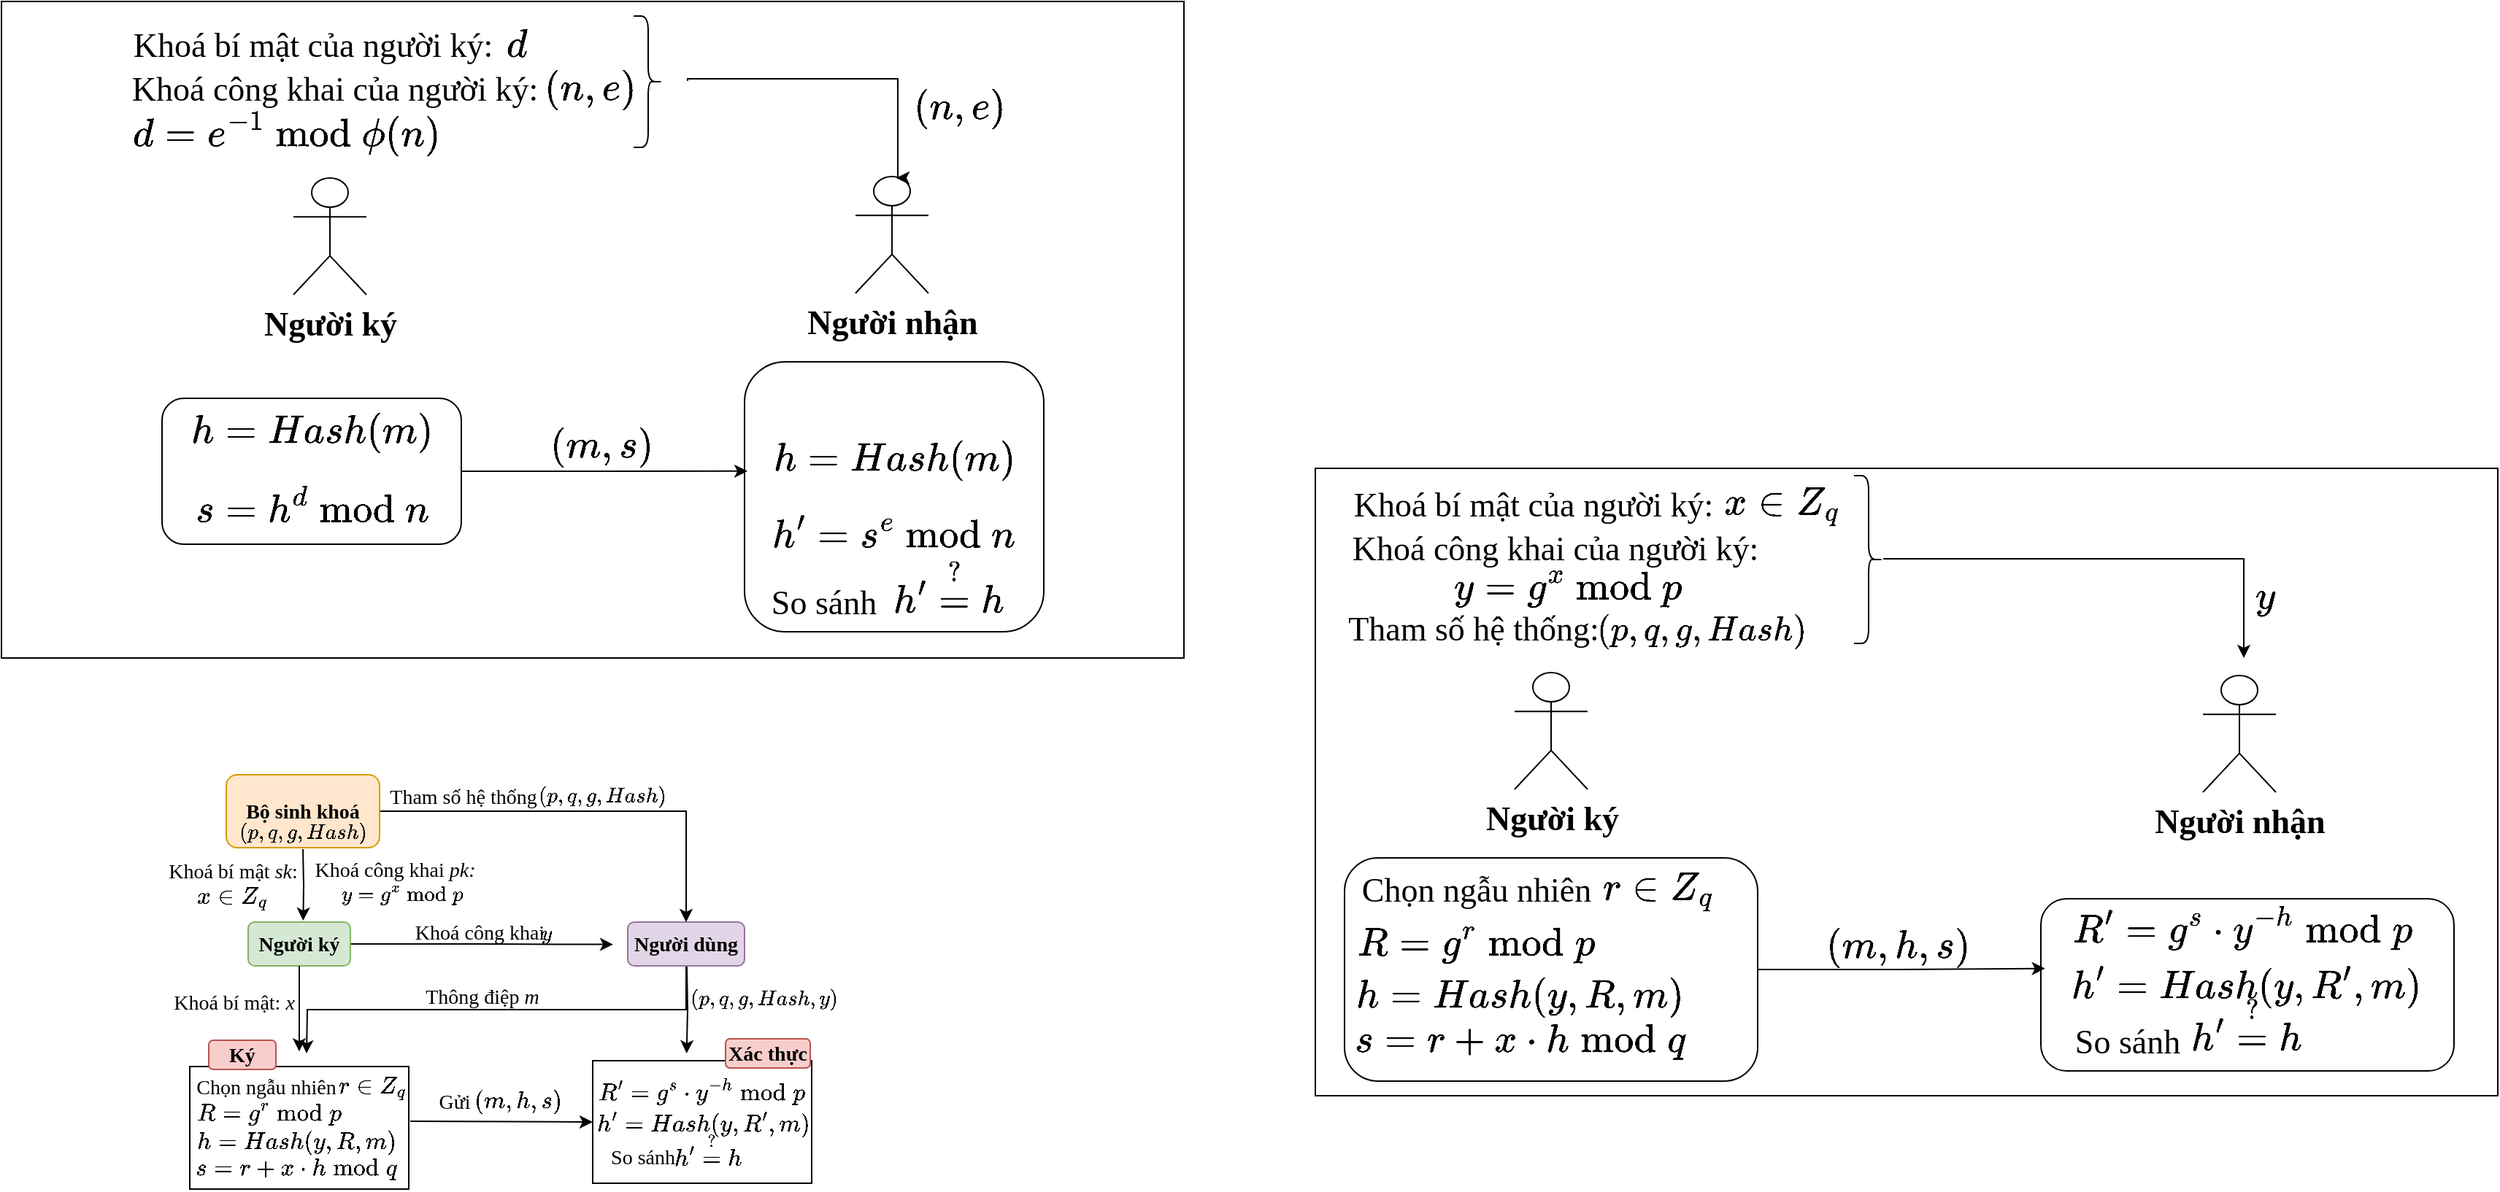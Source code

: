 <mxfile version="28.0.7">
  <diagram name="Page-1" id="D-datX1oWtXWp2vDRGbC">
    <mxGraphModel dx="2253" dy="832" grid="1" gridSize="10" guides="1" tooltips="1" connect="1" arrows="1" fold="1" page="1" pageScale="1" pageWidth="827" pageHeight="1169" math="1" shadow="0">
      <root>
        <mxCell id="0" />
        <mxCell id="1" parent="0" />
        <mxCell id="hGr5ZFkJVj5kxalqOqOy-94" value="" style="rounded=0;whiteSpace=wrap;html=1;" vertex="1" parent="1">
          <mxGeometry x="700" y="560" width="810" height="430" as="geometry" />
        </mxCell>
        <mxCell id="hGr5ZFkJVj5kxalqOqOy-98" value="" style="rounded=1;whiteSpace=wrap;html=1;" vertex="1" parent="1">
          <mxGeometry x="1197" y="855" width="283" height="118" as="geometry" />
        </mxCell>
        <mxCell id="hGr5ZFkJVj5kxalqOqOy-12" value="" style="rounded=0;whiteSpace=wrap;html=1;" vertex="1" parent="1">
          <mxGeometry x="-200" y="240" width="810" height="450" as="geometry" />
        </mxCell>
        <mxCell id="qBwJLGhYPLfwIa4ArQ2N-2" value="&lt;b&gt;&lt;font face=&quot;Times New Roman&quot; style=&quot;font-size: 23px;&quot;&gt;Người ký&lt;/font&gt;&lt;/b&gt;" style="shape=umlActor;verticalLabelPosition=bottom;verticalAlign=top;html=1;outlineConnect=0;" parent="1" vertex="1">
          <mxGeometry y="361" width="50" height="80" as="geometry" />
        </mxCell>
        <mxCell id="qBwJLGhYPLfwIa4ArQ2N-9" value="&lt;font style=&quot;font-size: 23px;&quot;&gt;$$h=Hash(m)$$&lt;/font&gt;&lt;div&gt;&lt;font style=&quot;font-size: 23px;&quot;&gt;$$s=h^d \text{ mod } n$$&lt;/font&gt;&lt;/div&gt;" style="rounded=1;whiteSpace=wrap;html=1;" parent="1" vertex="1">
          <mxGeometry x="-90" y="512" width="205" height="100" as="geometry" />
        </mxCell>
        <mxCell id="qBwJLGhYPLfwIa4ArQ2N-12" value="&lt;b&gt;&lt;font face=&quot;Times New Roman&quot; style=&quot;font-size: 23px;&quot;&gt;Người nhận&lt;/font&gt;&lt;/b&gt;" style="shape=umlActor;verticalLabelPosition=bottom;verticalAlign=top;html=1;outlineConnect=0;" parent="1" vertex="1">
          <mxGeometry x="385" y="360" width="50" height="80" as="geometry" />
        </mxCell>
        <mxCell id="qBwJLGhYPLfwIa4ArQ2N-13" value="&lt;font style=&quot;font-size: 23px;&quot;&gt;$$h=Hash(m)$$&lt;/font&gt;&lt;div&gt;&lt;font style=&quot;font-size: 23px;&quot;&gt;$$h&#39;=s^e \text{ mod } n$$&lt;/font&gt;&lt;/div&gt;" style="rounded=1;whiteSpace=wrap;html=1;" parent="1" vertex="1">
          <mxGeometry x="309" y="487" width="205" height="185" as="geometry" />
        </mxCell>
        <mxCell id="qBwJLGhYPLfwIa4ArQ2N-15" value="&lt;span style=&quot;font-size: 23px; white-space: normal;&quot;&gt;&amp;nbsp;$$h&#39;\stackrel{?}{=} h$$&lt;/span&gt;&lt;br&gt;&lt;div&gt;&lt;span style=&quot;font-size: 23px; white-space: normal;&quot;&gt;&lt;br&gt;&lt;/span&gt;&lt;/div&gt;" style="text;html=1;align=center;verticalAlign=middle;resizable=0;points=[];autosize=1;strokeColor=none;fillColor=none;" parent="1" vertex="1">
          <mxGeometry x="318" y="622" width="260" height="70" as="geometry" />
        </mxCell>
        <mxCell id="hGr5ZFkJVj5kxalqOqOy-1" value="&lt;font face=&quot;Times New Roman&quot; style=&quot;font-size: 23px;&quot;&gt;So sánh&lt;/font&gt;" style="text;html=1;align=center;verticalAlign=middle;resizable=0;points=[];autosize=1;strokeColor=none;fillColor=none;" vertex="1" parent="1">
          <mxGeometry x="313" y="632" width="100" height="40" as="geometry" />
        </mxCell>
        <mxCell id="hGr5ZFkJVj5kxalqOqOy-2" style="edgeStyle=orthogonalEdgeStyle;rounded=0;orthogonalLoop=1;jettySize=auto;html=1;entryX=0.01;entryY=0.405;entryDx=0;entryDy=0;entryPerimeter=0;" edge="1" parent="1" source="qBwJLGhYPLfwIa4ArQ2N-9" target="qBwJLGhYPLfwIa4ArQ2N-13">
          <mxGeometry relative="1" as="geometry" />
        </mxCell>
        <mxCell id="hGr5ZFkJVj5kxalqOqOy-3" value="&lt;font style=&quot;font-size: 23px;&quot;&gt;$$(m,s)$$&lt;/font&gt;" style="text;html=1;align=center;verticalAlign=middle;resizable=0;points=[];autosize=1;strokeColor=none;fillColor=none;" vertex="1" parent="1">
          <mxGeometry x="146" y="525" width="130" height="40" as="geometry" />
        </mxCell>
        <mxCell id="hGr5ZFkJVj5kxalqOqOy-4" value="&lt;font style=&quot;font-size: 23px;&quot;&gt;$$d$$&lt;/font&gt;" style="text;html=1;align=center;verticalAlign=middle;resizable=0;points=[];autosize=1;strokeColor=none;fillColor=none;" vertex="1" parent="1">
          <mxGeometry x="108" y="250" width="90" height="40" as="geometry" />
        </mxCell>
        <mxCell id="hGr5ZFkJVj5kxalqOqOy-10" style="edgeStyle=orthogonalEdgeStyle;rounded=0;orthogonalLoop=1;jettySize=auto;html=1;exitX=1;exitY=0.75;exitDx=0;exitDy=0;" edge="1" parent="1" source="hGr5ZFkJVj5kxalqOqOy-18">
          <mxGeometry relative="1" as="geometry">
            <mxPoint x="413" y="361" as="targetPoint" />
            <mxPoint x="213" y="292.45" as="sourcePoint" />
            <Array as="points">
              <mxPoint x="270" y="293" />
              <mxPoint x="414" y="293" />
            </Array>
          </mxGeometry>
        </mxCell>
        <mxCell id="hGr5ZFkJVj5kxalqOqOy-6" value="&lt;font face=&quot;Times New Roman&quot; style=&quot;font-size: 23px;&quot;&gt;Khoá bí mật của người ký:&lt;/font&gt;" style="text;html=1;align=center;verticalAlign=middle;resizable=0;points=[];autosize=1;strokeColor=none;fillColor=none;" vertex="1" parent="1">
          <mxGeometry x="-122.5" y="250" width="270" height="40" as="geometry" />
        </mxCell>
        <mxCell id="hGr5ZFkJVj5kxalqOqOy-7" value="&lt;font face=&quot;Times New Roman&quot; style=&quot;font-size: 23px;&quot;&gt;Khoá công khai của người ký:&lt;/font&gt;" style="text;html=1;align=center;verticalAlign=middle;resizable=0;points=[];autosize=1;strokeColor=none;fillColor=none;" vertex="1" parent="1">
          <mxGeometry x="-122.5" y="280" width="300" height="40" as="geometry" />
        </mxCell>
        <mxCell id="hGr5ZFkJVj5kxalqOqOy-9" value="&lt;font style=&quot;font-size: 23px;&quot;&gt;$$d=e^{-1} \text{ mod } &amp;nbsp;\phi(n)$$&lt;/font&gt;" style="text;html=1;align=center;verticalAlign=middle;resizable=0;points=[];autosize=1;strokeColor=none;fillColor=none;" vertex="1" parent="1">
          <mxGeometry x="-185.5" y="310" width="360" height="40" as="geometry" />
        </mxCell>
        <mxCell id="hGr5ZFkJVj5kxalqOqOy-11" value="&lt;span style=&quot;caret-color: rgb(0, 0, 0); color: rgb(0, 0, 0); font-family: Helvetica; font-size: 23px; font-style: normal; font-variant-caps: normal; font-weight: 400; letter-spacing: normal; text-align: center; text-indent: 0px; text-transform: none; white-space: nowrap; word-spacing: 0px; -webkit-text-stroke-width: 0px; background-color: rgb(236, 236, 236); text-decoration: none; float: none; display: inline !important;&quot;&gt;$$(n,e)$$&lt;/span&gt;" style="text;whiteSpace=wrap;html=1;" vertex="1" parent="1">
          <mxGeometry x="423" y="270" width="100" height="50" as="geometry" />
        </mxCell>
        <mxCell id="hGr5ZFkJVj5kxalqOqOy-14" value="" style="shape=curlyBracket;whiteSpace=wrap;html=1;rounded=1;flipH=1;labelPosition=right;verticalLabelPosition=middle;align=left;verticalAlign=middle;" vertex="1" parent="1">
          <mxGeometry x="233" y="250" width="20" height="90" as="geometry" />
        </mxCell>
        <mxCell id="hGr5ZFkJVj5kxalqOqOy-18" value="&lt;span style=&quot;caret-color: rgb(0, 0, 0); color: rgb(0, 0, 0); font-family: Helvetica; font-size: 23px; font-style: normal; font-variant-caps: normal; font-weight: 400; letter-spacing: normal; text-align: center; text-indent: 0px; text-transform: none; white-space: nowrap; word-spacing: 0px; -webkit-text-stroke-width: 0px; background-color: rgb(236, 236, 236); text-decoration: none; float: none; display: inline !important;&quot;&gt;$$(n,e)$$&lt;/span&gt;" style="text;whiteSpace=wrap;html=1;" vertex="1" parent="1">
          <mxGeometry x="170" y="257" width="100" height="50" as="geometry" />
        </mxCell>
        <mxCell id="hGr5ZFkJVj5kxalqOqOy-20" value="" style="rounded=0;whiteSpace=wrap;html=1;fontSize=14;" vertex="1" parent="1">
          <mxGeometry x="-71" y="970" width="150" height="84" as="geometry" />
        </mxCell>
        <mxCell id="hGr5ZFkJVj5kxalqOqOy-21" style="edgeStyle=orthogonalEdgeStyle;rounded=0;orthogonalLoop=1;jettySize=auto;html=1;exitX=1;exitY=0.5;exitDx=0;exitDy=0;fontSize=14;" edge="1" parent="1" source="hGr5ZFkJVj5kxalqOqOy-22">
          <mxGeometry relative="1" as="geometry">
            <mxPoint x="219" y="886.333" as="targetPoint" />
          </mxGeometry>
        </mxCell>
        <mxCell id="hGr5ZFkJVj5kxalqOqOy-22" value="&lt;b&gt;&lt;font face=&quot;Times New Roman&quot;&gt;Người ký&lt;/font&gt;&lt;/b&gt;" style="rounded=1;whiteSpace=wrap;html=1;fillColor=#d5e8d4;strokeColor=#82b366;fontSize=14;" vertex="1" parent="1">
          <mxGeometry x="-31" y="871" width="70" height="30" as="geometry" />
        </mxCell>
        <mxCell id="hGr5ZFkJVj5kxalqOqOy-23" style="edgeStyle=orthogonalEdgeStyle;rounded=0;orthogonalLoop=1;jettySize=auto;html=1;exitX=0.5;exitY=1;exitDx=0;exitDy=0;fontSize=14;" edge="1" parent="1" source="hGr5ZFkJVj5kxalqOqOy-25">
          <mxGeometry relative="1" as="geometry">
            <mxPoint x="9" y="961" as="targetPoint" />
          </mxGeometry>
        </mxCell>
        <mxCell id="hGr5ZFkJVj5kxalqOqOy-24" style="edgeStyle=orthogonalEdgeStyle;rounded=0;orthogonalLoop=1;jettySize=auto;html=1;exitX=0.75;exitY=1;exitDx=0;exitDy=0;fontSize=14;" edge="1" parent="1">
          <mxGeometry relative="1" as="geometry">
            <mxPoint x="269.333" y="961" as="targetPoint" />
            <mxPoint x="269.5" y="901" as="sourcePoint" />
          </mxGeometry>
        </mxCell>
        <mxCell id="hGr5ZFkJVj5kxalqOqOy-25" value="&lt;font face=&quot;Times New Roman&quot;&gt;&lt;b&gt;Người dùng&lt;/b&gt;&lt;/font&gt;" style="rounded=1;whiteSpace=wrap;html=1;fillColor=#e1d5e7;strokeColor=#9673a6;fontSize=14;" vertex="1" parent="1">
          <mxGeometry x="229" y="871" width="80" height="30" as="geometry" />
        </mxCell>
        <mxCell id="hGr5ZFkJVj5kxalqOqOy-26" style="edgeStyle=orthogonalEdgeStyle;rounded=0;orthogonalLoop=1;jettySize=auto;html=1;exitX=0.5;exitY=1;exitDx=0;exitDy=0;fontSize=14;" edge="1" parent="1">
          <mxGeometry relative="1" as="geometry">
            <mxPoint x="6.667" y="870" as="targetPoint" />
            <mxPoint x="6.5" y="821" as="sourcePoint" />
          </mxGeometry>
        </mxCell>
        <mxCell id="hGr5ZFkJVj5kxalqOqOy-27" style="edgeStyle=orthogonalEdgeStyle;rounded=0;orthogonalLoop=1;jettySize=auto;html=1;exitX=1;exitY=0.5;exitDx=0;exitDy=0;entryX=0.5;entryY=0;entryDx=0;entryDy=0;fontSize=14;" edge="1" parent="1" source="hGr5ZFkJVj5kxalqOqOy-28" target="hGr5ZFkJVj5kxalqOqOy-25">
          <mxGeometry relative="1" as="geometry" />
        </mxCell>
        <mxCell id="hGr5ZFkJVj5kxalqOqOy-28" value="&lt;font face=&quot;Times New Roman&quot;&gt;&lt;b&gt;Bộ sinh khoá&lt;/b&gt;&lt;/font&gt;" style="rounded=1;whiteSpace=wrap;html=1;fillColor=#ffe6cc;strokeColor=#d79b00;fontSize=14;" vertex="1" parent="1">
          <mxGeometry x="-46" y="770" width="105" height="50" as="geometry" />
        </mxCell>
        <mxCell id="hGr5ZFkJVj5kxalqOqOy-29" value="&lt;font face=&quot;Times New Roman&quot;&gt;Thông điệp &lt;i&gt;m&lt;/i&gt;&lt;/font&gt;" style="text;html=1;align=center;verticalAlign=middle;resizable=0;points=[];autosize=1;strokeColor=none;fillColor=none;fontSize=14;" vertex="1" parent="1">
          <mxGeometry x="79" y="907" width="100" height="30" as="geometry" />
        </mxCell>
        <mxCell id="hGr5ZFkJVj5kxalqOqOy-30" value="&lt;font face=&quot;Times New Roman&quot;&gt;Khoá bí mật &lt;i&gt;sk&lt;/i&gt;:&amp;nbsp;&lt;/font&gt;" style="text;html=1;align=center;verticalAlign=middle;resizable=0;points=[];autosize=1;strokeColor=none;fillColor=none;fontSize=14;" vertex="1" parent="1">
          <mxGeometry x="-100" y="821" width="120" height="30" as="geometry" />
        </mxCell>
        <mxCell id="hGr5ZFkJVj5kxalqOqOy-31" value="&lt;font face=&quot;Times New Roman&quot;&gt;Khoá công khai &lt;i&gt;pk:&lt;/i&gt;&amp;nbsp;&lt;/font&gt;" style="text;html=1;align=center;verticalAlign=middle;resizable=0;points=[];autosize=1;strokeColor=none;fillColor=none;fontSize=14;" vertex="1" parent="1">
          <mxGeometry x="1" y="820" width="140" height="30" as="geometry" />
        </mxCell>
        <mxCell id="hGr5ZFkJVj5kxalqOqOy-32" style="edgeStyle=orthogonalEdgeStyle;rounded=0;orthogonalLoop=1;jettySize=auto;html=1;exitX=0.5;exitY=1;exitDx=0;exitDy=0;entryX=0.588;entryY=-0.017;entryDx=0;entryDy=0;entryPerimeter=0;fontSize=14;" edge="1" parent="1" source="hGr5ZFkJVj5kxalqOqOy-22">
          <mxGeometry relative="1" as="geometry">
            <mxPoint x="3.98" y="959.64" as="targetPoint" />
          </mxGeometry>
        </mxCell>
        <mxCell id="hGr5ZFkJVj5kxalqOqOy-33" value="&lt;font face=&quot;Times New Roman&quot;&gt;Khoá bí mật: &lt;i&gt;x&lt;/i&gt;&lt;/font&gt;" style="text;html=1;align=center;verticalAlign=middle;resizable=0;points=[];autosize=1;strokeColor=none;fillColor=none;fontSize=14;" vertex="1" parent="1">
          <mxGeometry x="-96" y="911" width="110" height="30" as="geometry" />
        </mxCell>
        <mxCell id="hGr5ZFkJVj5kxalqOqOy-34" value="&lt;span style=&quot;font-family: &amp;quot;Times New Roman&amp;quot;;&quot;&gt;$$(p, q, g, Hash)$$&lt;/span&gt;" style="text;html=1;align=center;verticalAlign=middle;resizable=0;points=[];autosize=1;strokeColor=none;fillColor=none;fontSize=14;" vertex="1" parent="1">
          <mxGeometry x="-59" y="795" width="130" height="30" as="geometry" />
        </mxCell>
        <mxCell id="hGr5ZFkJVj5kxalqOqOy-35" value="&lt;font face=&quot;Times New Roman&quot;&gt;Khoá công khai&amp;nbsp;&lt;/font&gt;" style="text;html=1;align=center;verticalAlign=middle;resizable=0;points=[];autosize=1;strokeColor=none;fillColor=none;fontSize=14;" vertex="1" parent="1">
          <mxGeometry x="69" y="863.33" width="120" height="30" as="geometry" />
        </mxCell>
        <mxCell id="hGr5ZFkJVj5kxalqOqOy-36" value="&lt;span style=&quot;color: rgb(0, 0, 0); font-family: &amp;quot;Times New Roman&amp;quot;; font-style: normal; font-variant-ligatures: normal; font-variant-caps: normal; font-weight: 400; letter-spacing: normal; orphans: 2; text-align: center; text-indent: 0px; text-transform: none; widows: 2; word-spacing: 0px; -webkit-text-stroke-width: 0px; white-space: nowrap; background-color: rgb(236, 236, 236); text-decoration-thickness: initial; text-decoration-style: initial; text-decoration-color: initial; float: none; display: inline !important;&quot;&gt;$$y$$&lt;/span&gt;" style="text;whiteSpace=wrap;html=1;fontSize=14;" vertex="1" parent="1">
          <mxGeometry x="168" y="850" width="60" height="40" as="geometry" />
        </mxCell>
        <mxCell id="hGr5ZFkJVj5kxalqOqOy-37" value="&lt;span style=&quot;color: rgb(0, 0, 0); font-family: &amp;quot;Times New Roman&amp;quot;; font-style: normal; font-variant-ligatures: normal; font-variant-caps: normal; font-weight: 400; letter-spacing: normal; orphans: 2; text-align: center; text-indent: 0px; text-transform: none; widows: 2; word-spacing: 0px; -webkit-text-stroke-width: 0px; white-space: nowrap; background-color: rgb(236, 236, 236); text-decoration-thickness: initial; text-decoration-style: initial; text-decoration-color: initial; float: none; display: inline !important;&quot;&gt;$$y=g^x \bmod p$$&lt;/span&gt;" style="text;whiteSpace=wrap;html=1;fontSize=14;" vertex="1" parent="1">
          <mxGeometry x="31" y="824.33" width="120" height="40" as="geometry" />
        </mxCell>
        <mxCell id="hGr5ZFkJVj5kxalqOqOy-38" style="edgeStyle=orthogonalEdgeStyle;rounded=0;orthogonalLoop=1;jettySize=auto;html=1;exitX=1;exitY=0.5;exitDx=0;exitDy=0;entryX=0;entryY=0.5;entryDx=0;entryDy=0;fontSize=14;" edge="1" parent="1" target="hGr5ZFkJVj5kxalqOqOy-42">
          <mxGeometry relative="1" as="geometry">
            <mxPoint x="80" y="1007.5" as="sourcePoint" />
          </mxGeometry>
        </mxCell>
        <mxCell id="hGr5ZFkJVj5kxalqOqOy-39" value="$$R=g^r \bmod p$$" style="text;html=1;align=center;verticalAlign=middle;resizable=0;points=[];autosize=1;strokeColor=none;fillColor=none;fontSize=14;" vertex="1" parent="1">
          <mxGeometry x="-92" y="987" width="150" height="30" as="geometry" />
        </mxCell>
        <mxCell id="hGr5ZFkJVj5kxalqOqOy-40" value="$$h=Hash(y, R, m)$$" style="text;html=1;align=center;verticalAlign=middle;resizable=0;points=[];autosize=1;strokeColor=none;fillColor=none;fontSize=14;" vertex="1" parent="1">
          <mxGeometry x="-78" y="1007" width="160" height="30" as="geometry" />
        </mxCell>
        <mxCell id="hGr5ZFkJVj5kxalqOqOy-41" value="$$s=r+x\cdot h&amp;nbsp; \bmod q$$" style="text;html=1;align=center;verticalAlign=middle;resizable=0;points=[];autosize=1;strokeColor=none;fillColor=none;fontSize=14;" vertex="1" parent="1">
          <mxGeometry x="-93" y="1025" width="190" height="30" as="geometry" />
        </mxCell>
        <mxCell id="hGr5ZFkJVj5kxalqOqOy-42" value="" style="rounded=0;whiteSpace=wrap;html=1;fontSize=14;" vertex="1" parent="1">
          <mxGeometry x="205" y="966" width="150" height="84" as="geometry" />
        </mxCell>
        <mxCell id="hGr5ZFkJVj5kxalqOqOy-43" value="&lt;font face=&quot;Times New Roman&quot;&gt;Gửi&lt;/font&gt;" style="text;html=1;align=center;verticalAlign=middle;resizable=0;points=[];autosize=1;strokeColor=none;fillColor=none;fontSize=14;" vertex="1" parent="1">
          <mxGeometry x="85" y="979" width="50" height="30" as="geometry" />
        </mxCell>
        <mxCell id="hGr5ZFkJVj5kxalqOqOy-44" value="$$(m, h, s)$$" style="text;html=1;align=center;verticalAlign=middle;resizable=0;points=[];autosize=1;strokeColor=none;fillColor=none;fontSize=14;" vertex="1" parent="1">
          <mxGeometry x="99" y="979" width="110" height="30" as="geometry" />
        </mxCell>
        <mxCell id="hGr5ZFkJVj5kxalqOqOy-45" value="$$R&#39;=g^s\cdot y^{-h} \bmod p$$" style="text;html=1;align=center;verticalAlign=middle;resizable=0;points=[];autosize=1;strokeColor=none;fillColor=none;fontSize=14;" vertex="1" parent="1">
          <mxGeometry x="169" y="972" width="220" height="30" as="geometry" />
        </mxCell>
        <mxCell id="hGr5ZFkJVj5kxalqOqOy-46" value="$$h&#39;=Hash(y, R&#39;, m)$$" style="text;html=1;align=center;verticalAlign=middle;resizable=0;points=[];autosize=1;strokeColor=none;fillColor=none;fontSize=14;" vertex="1" parent="1">
          <mxGeometry x="200" y="994" width="160" height="30" as="geometry" />
        </mxCell>
        <mxCell id="hGr5ZFkJVj5kxalqOqOy-47" value="$$h&#39; \stackrel{?}{=} h$$" style="text;html=1;align=center;verticalAlign=middle;resizable=0;points=[];autosize=1;strokeColor=none;fillColor=none;fontSize=14;" vertex="1" parent="1">
          <mxGeometry x="199" y="1013" width="170" height="30" as="geometry" />
        </mxCell>
        <mxCell id="hGr5ZFkJVj5kxalqOqOy-48" value="&lt;font face=&quot;Times New Roman&quot;&gt;So sánh&lt;/font&gt;" style="text;html=1;align=center;verticalAlign=middle;resizable=0;points=[];autosize=1;strokeColor=none;fillColor=none;fontSize=14;" vertex="1" parent="1">
          <mxGeometry x="204" y="1017" width="70" height="30" as="geometry" />
        </mxCell>
        <mxCell id="hGr5ZFkJVj5kxalqOqOy-49" value="&lt;font face=&quot;Times New Roman&quot;&gt;Chọn ngẫu nhiên&lt;/font&gt;" style="text;html=1;align=center;verticalAlign=middle;resizable=0;points=[];autosize=1;strokeColor=none;fillColor=none;fontSize=14;" vertex="1" parent="1">
          <mxGeometry x="-79.5" y="969" width="120" height="30" as="geometry" />
        </mxCell>
        <mxCell id="hGr5ZFkJVj5kxalqOqOy-50" value="$$r\in Z_q$$" style="text;html=1;align=center;verticalAlign=middle;resizable=0;points=[];autosize=1;strokeColor=none;fillColor=none;fontSize=14;" vertex="1" parent="1">
          <mxGeometry x="3.5" y="969" width="100" height="30" as="geometry" />
        </mxCell>
        <mxCell id="hGr5ZFkJVj5kxalqOqOy-51" value="&lt;font face=&quot;Times New Roman&quot;&gt;&lt;b&gt;Ký&lt;/b&gt;&lt;/font&gt;" style="rounded=1;whiteSpace=wrap;html=1;fillColor=#f8cecc;strokeColor=#b85450;fontSize=14;" vertex="1" parent="1">
          <mxGeometry x="-58" y="952" width="46" height="20" as="geometry" />
        </mxCell>
        <mxCell id="hGr5ZFkJVj5kxalqOqOy-52" value="&lt;font face=&quot;Times New Roman&quot;&gt;&lt;b&gt;Xác thực&lt;/b&gt;&lt;/font&gt;" style="rounded=1;whiteSpace=wrap;html=1;fillColor=#f8cecc;strokeColor=#b85450;fontSize=14;" vertex="1" parent="1">
          <mxGeometry x="296" y="951" width="58" height="20" as="geometry" />
        </mxCell>
        <mxCell id="hGr5ZFkJVj5kxalqOqOy-53" value="$$x\in Z_q$$" style="text;html=1;align=center;verticalAlign=middle;resizable=0;points=[];autosize=1;strokeColor=none;fillColor=none;fontSize=14;" vertex="1" parent="1">
          <mxGeometry x="-92" y="839.33" width="100" height="30" as="geometry" />
        </mxCell>
        <mxCell id="hGr5ZFkJVj5kxalqOqOy-54" value="&lt;span style=&quot;font-family: &amp;quot;Times New Roman&amp;quot;;&quot;&gt;$$(p, q, g, Hash, y)$$&lt;/span&gt;" style="text;html=1;align=center;verticalAlign=middle;resizable=0;points=[];autosize=1;strokeColor=none;fillColor=none;fontSize=14;" vertex="1" parent="1">
          <mxGeometry x="247" y="909" width="150" height="30" as="geometry" />
        </mxCell>
        <mxCell id="hGr5ZFkJVj5kxalqOqOy-55" value="&lt;span style=&quot;font-family: &amp;quot;Times New Roman&amp;quot;;&quot;&gt;$$(p, q, g, Hash)$$&lt;/span&gt;" style="text;html=1;align=center;verticalAlign=middle;resizable=0;points=[];autosize=1;strokeColor=none;fillColor=none;fontSize=14;" vertex="1" parent="1">
          <mxGeometry x="146" y="770" width="130" height="30" as="geometry" />
        </mxCell>
        <mxCell id="hGr5ZFkJVj5kxalqOqOy-56" value="&lt;font face=&quot;Times New Roman&quot;&gt;Tham số hệ thống&lt;/font&gt;" style="text;html=1;align=center;verticalAlign=middle;resizable=0;points=[];autosize=1;strokeColor=none;fillColor=none;fontSize=14;" vertex="1" parent="1">
          <mxGeometry x="56" y="770" width="120" height="30" as="geometry" />
        </mxCell>
        <mxCell id="hGr5ZFkJVj5kxalqOqOy-82" value="&lt;font style=&quot;font-size: 23px;&quot;&gt;$$R&#39;=g^s\cdot y^{-h} \bmod p$$&lt;/font&gt;" style="text;html=1;align=center;verticalAlign=middle;resizable=0;points=[];autosize=1;strokeColor=none;fillColor=none;fontSize=14;" vertex="1" parent="1">
          <mxGeometry x="1160" y="855" width="350" height="40" as="geometry" />
        </mxCell>
        <mxCell id="hGr5ZFkJVj5kxalqOqOy-83" value="&lt;font style=&quot;font-size: 23px;&quot;&gt;$$h&#39;=Hash(y, R&#39;, m)$$&lt;/font&gt;" style="text;html=1;align=center;verticalAlign=middle;resizable=0;points=[];autosize=1;strokeColor=none;fillColor=none;fontSize=14;" vertex="1" parent="1">
          <mxGeometry x="1212" y="895" width="250" height="40" as="geometry" />
        </mxCell>
        <mxCell id="hGr5ZFkJVj5kxalqOqOy-95" value="&lt;b&gt;&lt;font face=&quot;Times New Roman&quot; style=&quot;font-size: 23px;&quot;&gt;Người ký&lt;/font&gt;&lt;/b&gt;" style="shape=umlActor;verticalLabelPosition=bottom;verticalAlign=top;html=1;outlineConnect=0;" vertex="1" parent="1">
          <mxGeometry x="836.5" y="700" width="50" height="80" as="geometry" />
        </mxCell>
        <mxCell id="hGr5ZFkJVj5kxalqOqOy-96" value="" style="rounded=1;whiteSpace=wrap;html=1;" vertex="1" parent="1">
          <mxGeometry x="720" y="827" width="283" height="153" as="geometry" />
        </mxCell>
        <mxCell id="hGr5ZFkJVj5kxalqOqOy-97" value="&lt;b&gt;&lt;font face=&quot;Times New Roman&quot; style=&quot;font-size: 23px;&quot;&gt;Người nhận&lt;/font&gt;&lt;/b&gt;" style="shape=umlActor;verticalLabelPosition=bottom;verticalAlign=top;html=1;outlineConnect=0;" vertex="1" parent="1">
          <mxGeometry x="1308" y="702" width="50" height="80" as="geometry" />
        </mxCell>
        <mxCell id="hGr5ZFkJVj5kxalqOqOy-99" value="&lt;span style=&quot;font-size: 23px; white-space: normal;&quot;&gt;&amp;nbsp;$$h&#39;\stackrel{?}{=} h$$&lt;/span&gt;&lt;br&gt;&lt;div&gt;&lt;span style=&quot;font-size: 23px; white-space: normal;&quot;&gt;&lt;br&gt;&lt;/span&gt;&lt;/div&gt;" style="text;html=1;align=center;verticalAlign=middle;resizable=0;points=[];autosize=1;strokeColor=none;fillColor=none;" vertex="1" parent="1">
          <mxGeometry x="1207" y="922" width="260" height="70" as="geometry" />
        </mxCell>
        <mxCell id="hGr5ZFkJVj5kxalqOqOy-100" value="&lt;font face=&quot;Times New Roman&quot; style=&quot;font-size: 23px;&quot;&gt;So sánh&lt;/font&gt;" style="text;html=1;align=center;verticalAlign=middle;resizable=0;points=[];autosize=1;strokeColor=none;fillColor=none;" vertex="1" parent="1">
          <mxGeometry x="1206" y="933" width="100" height="40" as="geometry" />
        </mxCell>
        <mxCell id="hGr5ZFkJVj5kxalqOqOy-101" style="edgeStyle=orthogonalEdgeStyle;rounded=0;orthogonalLoop=1;jettySize=auto;html=1;entryX=0.01;entryY=0.405;entryDx=0;entryDy=0;entryPerimeter=0;" edge="1" parent="1" source="hGr5ZFkJVj5kxalqOqOy-96" target="hGr5ZFkJVj5kxalqOqOy-98">
          <mxGeometry relative="1" as="geometry" />
        </mxCell>
        <mxCell id="hGr5ZFkJVj5kxalqOqOy-102" value="&lt;font style=&quot;font-size: 23px;&quot;&gt;$$(m, h, s)$$&lt;/font&gt;" style="text;html=1;align=center;verticalAlign=middle;resizable=0;points=[];autosize=1;strokeColor=none;fillColor=none;" vertex="1" parent="1">
          <mxGeometry x="1019" y="868" width="160" height="40" as="geometry" />
        </mxCell>
        <mxCell id="hGr5ZFkJVj5kxalqOqOy-103" value="&lt;font style=&quot;font-size: 23px;&quot;&gt;$$x\in Z_q$$&lt;/font&gt;" style="text;html=1;align=center;verticalAlign=middle;resizable=0;points=[];autosize=1;strokeColor=none;fillColor=none;" vertex="1" parent="1">
          <mxGeometry x="939" y="565" width="160" height="40" as="geometry" />
        </mxCell>
        <mxCell id="hGr5ZFkJVj5kxalqOqOy-105" value="&lt;font face=&quot;Times New Roman&quot; style=&quot;font-size: 23px;&quot;&gt;Khoá bí mật của người ký:&lt;/font&gt;" style="text;html=1;align=center;verticalAlign=middle;resizable=0;points=[];autosize=1;strokeColor=none;fillColor=none;" vertex="1" parent="1">
          <mxGeometry x="713.5" y="565" width="270" height="40" as="geometry" />
        </mxCell>
        <mxCell id="hGr5ZFkJVj5kxalqOqOy-106" value="&lt;font face=&quot;Times New Roman&quot; style=&quot;font-size: 23px;&quot;&gt;Khoá công khai của người ký:&lt;/font&gt;" style="text;html=1;align=center;verticalAlign=middle;resizable=0;points=[];autosize=1;strokeColor=none;fillColor=none;" vertex="1" parent="1">
          <mxGeometry x="713.5" y="595" width="300" height="40" as="geometry" />
        </mxCell>
        <mxCell id="hGr5ZFkJVj5kxalqOqOy-107" value="&lt;font style=&quot;font-size: 23px;&quot;&gt;$$y=g^x \text{ mod } &amp;nbsp;p$$&lt;/font&gt;" style="text;html=1;align=center;verticalAlign=middle;resizable=0;points=[];autosize=1;strokeColor=none;fillColor=none;" vertex="1" parent="1">
          <mxGeometry x="733" y="622" width="280" height="40" as="geometry" />
        </mxCell>
        <mxCell id="hGr5ZFkJVj5kxalqOqOy-108" value="&lt;span style=&quot;caret-color: rgb(0, 0, 0); color: rgb(0, 0, 0); font-family: Helvetica; font-size: 23px; font-style: normal; font-variant-caps: normal; font-weight: 400; letter-spacing: normal; text-align: center; text-indent: 0px; text-transform: none; white-space: nowrap; word-spacing: 0px; -webkit-text-stroke-width: 0px; background-color: rgb(236, 236, 236); text-decoration: none; float: none; display: inline !important;&quot;&gt;$$y$$&lt;/span&gt;" style="text;whiteSpace=wrap;html=1;" vertex="1" parent="1">
          <mxGeometry x="1342" y="605" width="100" height="50" as="geometry" />
        </mxCell>
        <mxCell id="hGr5ZFkJVj5kxalqOqOy-109" value="" style="shape=curlyBracket;whiteSpace=wrap;html=1;rounded=1;flipH=1;labelPosition=right;verticalLabelPosition=middle;align=left;verticalAlign=middle;" vertex="1" parent="1">
          <mxGeometry x="1069" y="565" width="20" height="115" as="geometry" />
        </mxCell>
        <mxCell id="hGr5ZFkJVj5kxalqOqOy-114" value="&lt;font style=&quot;font-size: 23px;&quot;&gt;$$R=g^r \bmod p$$&lt;/font&gt;" style="text;html=1;align=center;verticalAlign=middle;resizable=0;points=[];autosize=1;strokeColor=none;fillColor=none;fontSize=14;" vertex="1" parent="1">
          <mxGeometry x="695" y="866" width="230" height="40" as="geometry" />
        </mxCell>
        <mxCell id="hGr5ZFkJVj5kxalqOqOy-115" value="&lt;font style=&quot;font-size: 23px;&quot;&gt;$$h=Hash(y, R, m)$$&lt;/font&gt;" style="text;html=1;align=center;verticalAlign=middle;resizable=0;points=[];autosize=1;strokeColor=none;fillColor=none;fontSize=14;" vertex="1" parent="1">
          <mxGeometry x="720" y="902" width="240" height="40" as="geometry" />
        </mxCell>
        <mxCell id="hGr5ZFkJVj5kxalqOqOy-116" value="&lt;font style=&quot;font-size: 23px;&quot;&gt;$$s=r+x\cdot h&amp;nbsp; \bmod q$$&lt;/font&gt;" style="text;html=1;align=center;verticalAlign=middle;resizable=0;points=[];autosize=1;strokeColor=none;fillColor=none;fontSize=14;" vertex="1" parent="1">
          <mxGeometry x="690" y="932" width="300" height="40" as="geometry" />
        </mxCell>
        <mxCell id="hGr5ZFkJVj5kxalqOqOy-117" value="&lt;font style=&quot;font-size: 23px;&quot; face=&quot;Times New Roman&quot;&gt;Chọn ngẫu nhiên&lt;/font&gt;" style="text;html=1;align=center;verticalAlign=middle;resizable=0;points=[];autosize=1;strokeColor=none;fillColor=none;fontSize=14;" vertex="1" parent="1">
          <mxGeometry x="720" y="829.33" width="180" height="40" as="geometry" />
        </mxCell>
        <mxCell id="hGr5ZFkJVj5kxalqOqOy-119" value="&lt;font style=&quot;font-size: 23px;&quot;&gt;$$r\in Z_q$$&lt;/font&gt;" style="text;html=1;align=center;verticalAlign=middle;resizable=0;points=[];autosize=1;strokeColor=none;fillColor=none;fontSize=14;" vertex="1" parent="1">
          <mxGeometry x="859" y="829.33" width="150" height="40" as="geometry" />
        </mxCell>
        <mxCell id="hGr5ZFkJVj5kxalqOqOy-120" value="&lt;span style=&quot;font-family: &amp;quot;Times New Roman&amp;quot;;&quot;&gt;&lt;font style=&quot;font-size: 23px;&quot;&gt;$$(p, q, g, Hash)$$&lt;/font&gt;&lt;/span&gt;" style="text;html=1;align=center;verticalAlign=middle;resizable=0;points=[];autosize=1;strokeColor=none;fillColor=none;fontSize=14;" vertex="1" parent="1">
          <mxGeometry x="864" y="650" width="200" height="40" as="geometry" />
        </mxCell>
        <mxCell id="hGr5ZFkJVj5kxalqOqOy-121" value="&lt;font style=&quot;font-size: 23px;&quot; face=&quot;Times New Roman&quot;&gt;Tham số hệ thống:&lt;/font&gt;" style="text;html=1;align=center;verticalAlign=middle;resizable=0;points=[];autosize=1;strokeColor=none;fillColor=none;fontSize=14;" vertex="1" parent="1">
          <mxGeometry x="708" y="650" width="200" height="40" as="geometry" />
        </mxCell>
        <mxCell id="hGr5ZFkJVj5kxalqOqOy-124" style="edgeStyle=orthogonalEdgeStyle;rounded=0;orthogonalLoop=1;jettySize=auto;html=1;" edge="1" parent="1">
          <mxGeometry relative="1" as="geometry">
            <mxPoint x="1336" y="690" as="targetPoint" />
            <mxPoint x="1089" y="622" as="sourcePoint" />
            <Array as="points">
              <mxPoint x="1193" y="622" />
              <mxPoint x="1337" y="622" />
            </Array>
          </mxGeometry>
        </mxCell>
      </root>
    </mxGraphModel>
  </diagram>
</mxfile>
